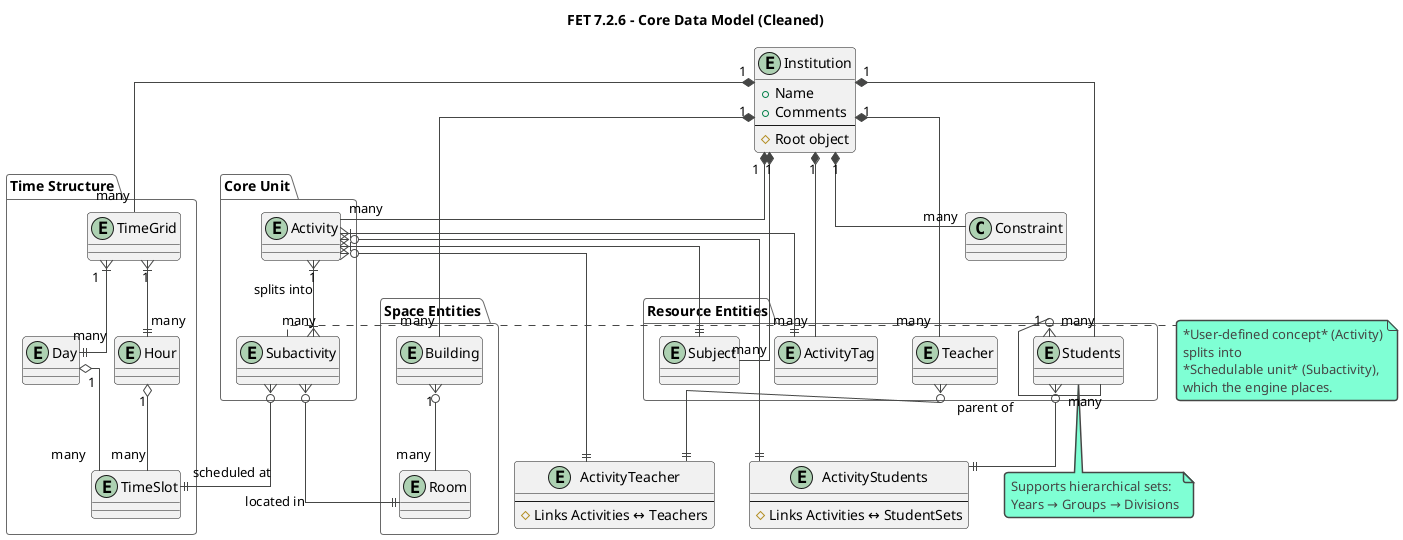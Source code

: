 @startuml
' Cleaned-up Core Data Model (main view)
skinparam linetype ortho
!theme vibrant

title FET 7.2.6 – Core Data Model (Cleaned)

entity "Institution" as Inst {
  + Name
  + Comments
  --
  # Root object
}

package "Time Structure" {
  entity TimeGrid
  entity Day
  entity Hour
  entity TimeSlot
}

package "Resource Entities" {
  entity Teacher
  entity Subject
  entity Students
  entity ActivityTag
}

package "Space Entities" {
  entity Building
  entity Room
}

package "Core Unit" {
  entity Activity
  entity Subactivity
}

' Root ownership
Inst "1" *-- "many" TimeGrid
Inst "1" *-- "many" Teacher
Inst "1" *-- "many" Subject
Inst "1" *-- "many" Students
Inst "1" *-- "many" ActivityTag
Inst "1" *-- "many" Building
Inst "1" *-- "many" Activity
Inst "1" *-- "many" Constraint

' Time structure
TimeGrid "1" }|--|| "many" Day
TimeGrid "1" }|--|| "many" Hour
Day "1" o-- "many" TimeSlot
Hour "1" o-- "many" TimeSlot

' Space structure
Building "1" }o-- "many" Room

' Core relationships
Activity }|--|| Subject
Activity }|--|| ActivityTag

' Associative join tables
entity ActivityTeacher {
  --
  # Links Activities ↔ Teachers
}
Activity }o--|| ActivityTeacher
Teacher }o--|| ActivityTeacher

entity ActivityStudents {
  --
  # Links Activities ↔ StudentSets
}
Activity }o--|| ActivityStudents
Students }o--|| ActivityStudents

' Activity → Subactivity
Activity "1" }|--|{ "many" Subactivity : splits into

' Student hierarchy
Students "1" }o-- "many" Students : parent of

' Generated scheduling
Subactivity }o--|| TimeSlot : scheduled at
Subactivity }o--|| Room     : located in

' Notes
note right of Subactivity
  *User-defined concept* (Activity)
  splits into
  *Schedulable unit* (Subactivity),
  which the engine places.
end note

note bottom of Students
  Supports hierarchical sets:
  Years → Groups → Divisions
end note

@enduml
